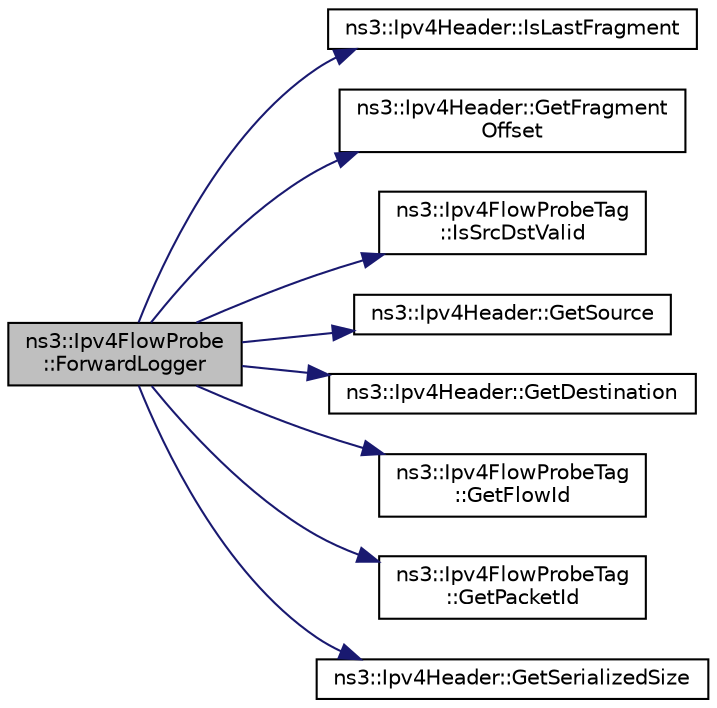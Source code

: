 digraph "ns3::Ipv4FlowProbe::ForwardLogger"
{
  edge [fontname="Helvetica",fontsize="10",labelfontname="Helvetica",labelfontsize="10"];
  node [fontname="Helvetica",fontsize="10",shape=record];
  rankdir="LR";
  Node1 [label="ns3::Ipv4FlowProbe\l::ForwardLogger",height=0.2,width=0.4,color="black", fillcolor="grey75", style="filled", fontcolor="black"];
  Node1 -> Node2 [color="midnightblue",fontsize="10",style="solid"];
  Node2 [label="ns3::Ipv4Header::IsLastFragment",height=0.2,width=0.4,color="black", fillcolor="white", style="filled",URL="$d9/df1/classns3_1_1Ipv4Header.html#a370ba37b31570417950cf13c62cd81a2"];
  Node1 -> Node3 [color="midnightblue",fontsize="10",style="solid"];
  Node3 [label="ns3::Ipv4Header::GetFragment\lOffset",height=0.2,width=0.4,color="black", fillcolor="white", style="filled",URL="$d9/df1/classns3_1_1Ipv4Header.html#a243d60ad62409673f15783fb0b8a4f6f"];
  Node1 -> Node4 [color="midnightblue",fontsize="10",style="solid"];
  Node4 [label="ns3::Ipv4FlowProbeTag\l::IsSrcDstValid",height=0.2,width=0.4,color="black", fillcolor="white", style="filled",URL="$d4/dfc/classns3_1_1Ipv4FlowProbeTag.html#a9a2fad3034bbc13edb1231b3950ed561",tooltip="Checks if the addresses stored in tag are matching the arguments. "];
  Node1 -> Node5 [color="midnightblue",fontsize="10",style="solid"];
  Node5 [label="ns3::Ipv4Header::GetSource",height=0.2,width=0.4,color="black", fillcolor="white", style="filled",URL="$d9/df1/classns3_1_1Ipv4Header.html#a350174921bb065f8f0e580d8b1dd4433"];
  Node1 -> Node6 [color="midnightblue",fontsize="10",style="solid"];
  Node6 [label="ns3::Ipv4Header::GetDestination",height=0.2,width=0.4,color="black", fillcolor="white", style="filled",URL="$d9/df1/classns3_1_1Ipv4Header.html#a6723c42237bab47f74dd3a0123a9c6d1"];
  Node1 -> Node7 [color="midnightblue",fontsize="10",style="solid"];
  Node7 [label="ns3::Ipv4FlowProbeTag\l::GetFlowId",height=0.2,width=0.4,color="black", fillcolor="white", style="filled",URL="$d4/dfc/classns3_1_1Ipv4FlowProbeTag.html#a1476b97f2cf8cd07a7d585c36b33884d",tooltip="Set the flow identifier. "];
  Node1 -> Node8 [color="midnightblue",fontsize="10",style="solid"];
  Node8 [label="ns3::Ipv4FlowProbeTag\l::GetPacketId",height=0.2,width=0.4,color="black", fillcolor="white", style="filled",URL="$d4/dfc/classns3_1_1Ipv4FlowProbeTag.html#a802f284968ab324fbb4858d917c0ff05",tooltip="Set the packet identifier. "];
  Node1 -> Node9 [color="midnightblue",fontsize="10",style="solid"];
  Node9 [label="ns3::Ipv4Header::GetSerializedSize",height=0.2,width=0.4,color="black", fillcolor="white", style="filled",URL="$d9/df1/classns3_1_1Ipv4Header.html#a5bcd2cd5629c4818816be510bbd0d112"];
}
